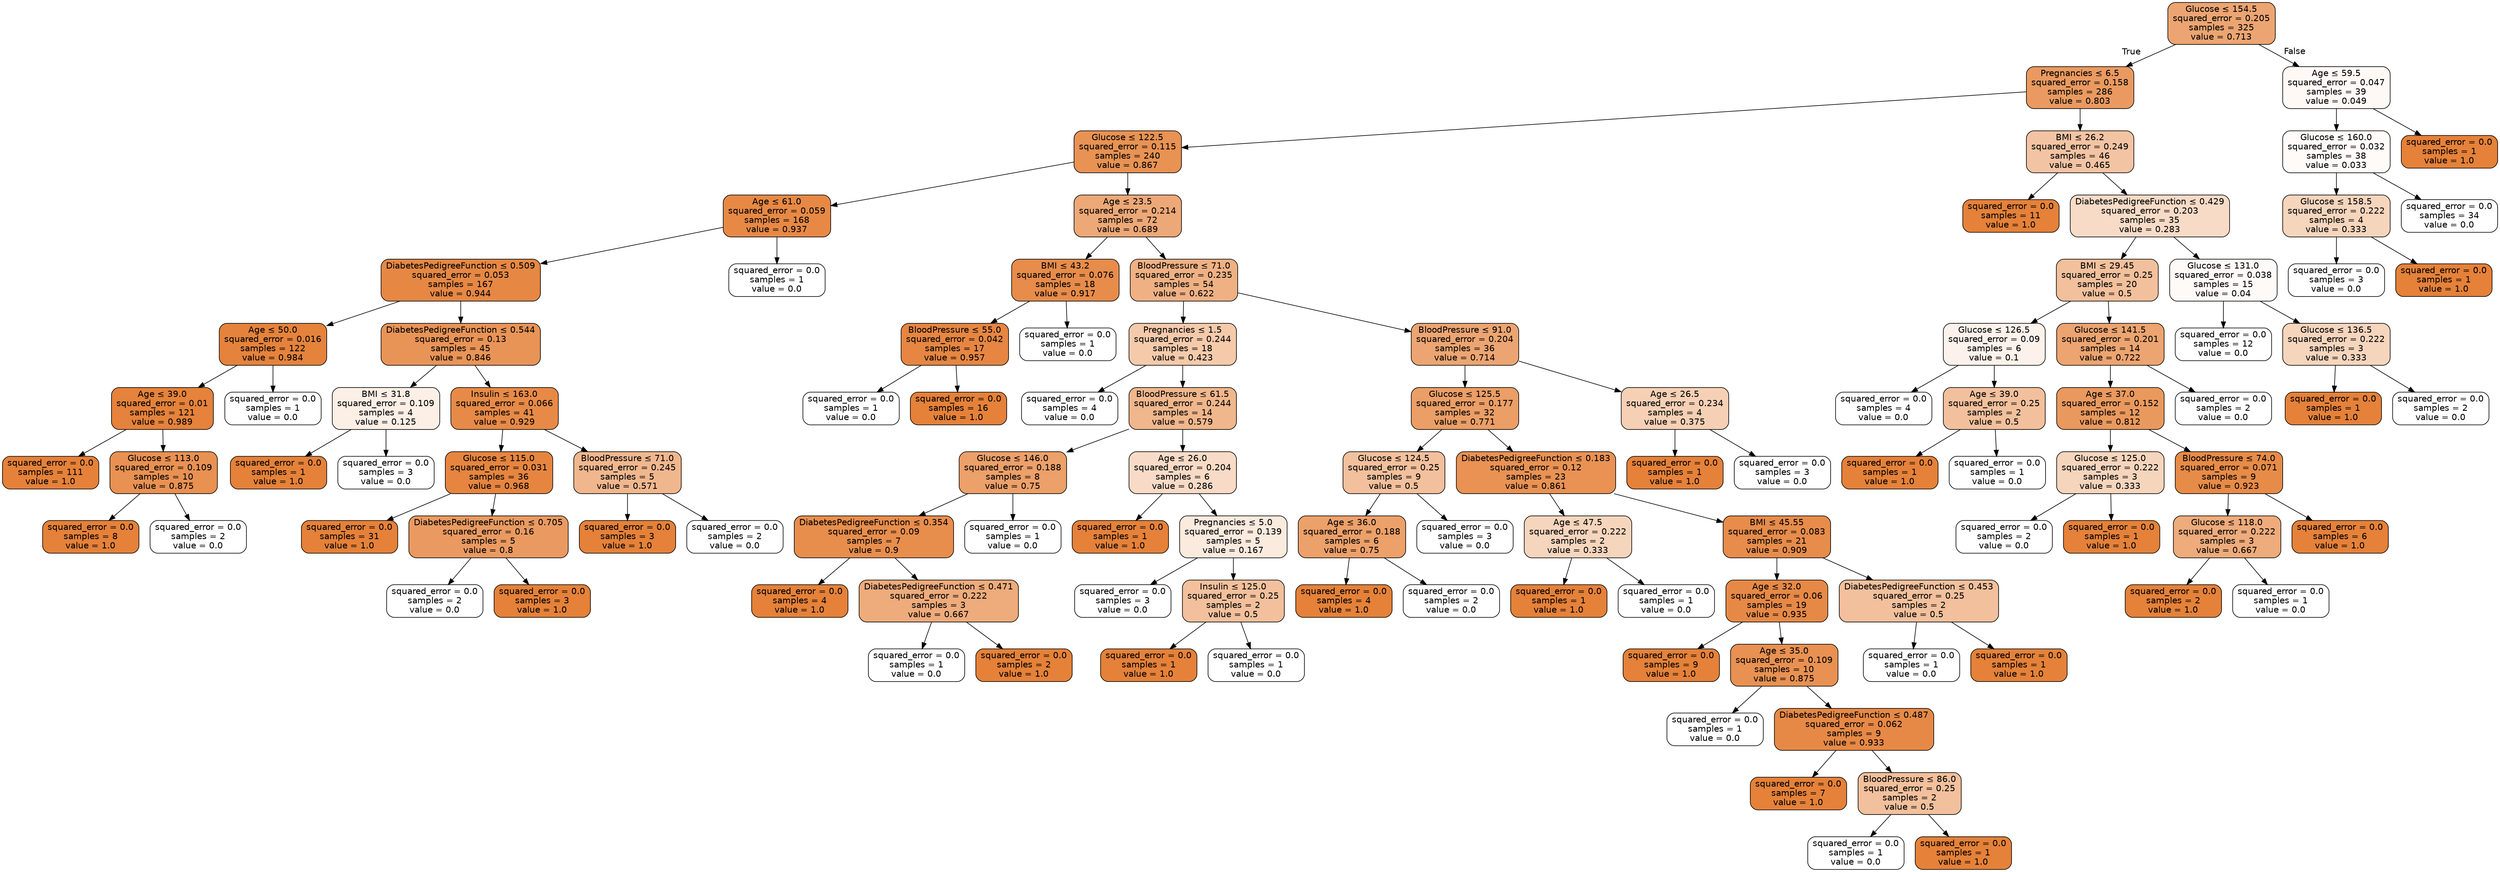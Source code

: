 digraph Tree {
node [shape=box, style="filled, rounded", color="black", fontname="helvetica"] ;
edge [fontname="helvetica"] ;
0 [label=<Glucose &le; 154.5<br/>squared_error = 0.205<br/>samples = 325<br/>value = 0.713>, fillcolor="#eca572"] ;
1 [label=<Pregnancies &le; 6.5<br/>squared_error = 0.158<br/>samples = 286<br/>value = 0.803>, fillcolor="#ea9a60"] ;
0 -> 1 [labeldistance=2.5, labelangle=45, headlabel="True"] ;
2 [label=<Glucose &le; 122.5<br/>squared_error = 0.115<br/>samples = 240<br/>value = 0.867>, fillcolor="#e89253"] ;
1 -> 2 ;
3 [label=<Age &le; 61.0<br/>squared_error = 0.059<br/>samples = 168<br/>value = 0.937>, fillcolor="#e78945"] ;
2 -> 3 ;
4 [label=<DiabetesPedigreeFunction &le; 0.509<br/>squared_error = 0.053<br/>samples = 167<br/>value = 0.944>, fillcolor="#e68844"] ;
3 -> 4 ;
5 [label=<Age &le; 50.0<br/>squared_error = 0.016<br/>samples = 122<br/>value = 0.984>, fillcolor="#e5833c"] ;
4 -> 5 ;
6 [label=<Age &le; 39.0<br/>squared_error = 0.01<br/>samples = 121<br/>value = 0.989>, fillcolor="#e5823b"] ;
5 -> 6 ;
7 [label=<squared_error = 0.0<br/>samples = 111<br/>value = 1.0>, fillcolor="#e58139"] ;
6 -> 7 ;
8 [label=<Glucose &le; 113.0<br/>squared_error = 0.109<br/>samples = 10<br/>value = 0.875>, fillcolor="#e89152"] ;
6 -> 8 ;
9 [label=<squared_error = 0.0<br/>samples = 8<br/>value = 1.0>, fillcolor="#e58139"] ;
8 -> 9 ;
10 [label=<squared_error = 0.0<br/>samples = 2<br/>value = 0.0>, fillcolor="#ffffff"] ;
8 -> 10 ;
11 [label=<squared_error = 0.0<br/>samples = 1<br/>value = 0.0>, fillcolor="#ffffff"] ;
5 -> 11 ;
12 [label=<DiabetesPedigreeFunction &le; 0.544<br/>squared_error = 0.13<br/>samples = 45<br/>value = 0.846>, fillcolor="#e99457"] ;
4 -> 12 ;
13 [label=<BMI &le; 31.8<br/>squared_error = 0.109<br/>samples = 4<br/>value = 0.125>, fillcolor="#fcefe6"] ;
12 -> 13 ;
14 [label=<squared_error = 0.0<br/>samples = 1<br/>value = 1.0>, fillcolor="#e58139"] ;
13 -> 14 ;
15 [label=<squared_error = 0.0<br/>samples = 3<br/>value = 0.0>, fillcolor="#ffffff"] ;
13 -> 15 ;
16 [label=<Insulin &le; 163.0<br/>squared_error = 0.066<br/>samples = 41<br/>value = 0.929>, fillcolor="#e78a47"] ;
12 -> 16 ;
17 [label=<Glucose &le; 115.0<br/>squared_error = 0.031<br/>samples = 36<br/>value = 0.968>, fillcolor="#e6853f"] ;
16 -> 17 ;
18 [label=<squared_error = 0.0<br/>samples = 31<br/>value = 1.0>, fillcolor="#e58139"] ;
17 -> 18 ;
19 [label=<DiabetesPedigreeFunction &le; 0.705<br/>squared_error = 0.16<br/>samples = 5<br/>value = 0.8>, fillcolor="#ea9a61"] ;
17 -> 19 ;
20 [label=<squared_error = 0.0<br/>samples = 2<br/>value = 0.0>, fillcolor="#ffffff"] ;
19 -> 20 ;
21 [label=<squared_error = 0.0<br/>samples = 3<br/>value = 1.0>, fillcolor="#e58139"] ;
19 -> 21 ;
22 [label=<BloodPressure &le; 71.0<br/>squared_error = 0.245<br/>samples = 5<br/>value = 0.571>, fillcolor="#f0b78e"] ;
16 -> 22 ;
23 [label=<squared_error = 0.0<br/>samples = 3<br/>value = 1.0>, fillcolor="#e58139"] ;
22 -> 23 ;
24 [label=<squared_error = 0.0<br/>samples = 2<br/>value = 0.0>, fillcolor="#ffffff"] ;
22 -> 24 ;
25 [label=<squared_error = 0.0<br/>samples = 1<br/>value = 0.0>, fillcolor="#ffffff"] ;
3 -> 25 ;
26 [label=<Age &le; 23.5<br/>squared_error = 0.214<br/>samples = 72<br/>value = 0.689>, fillcolor="#eda877"] ;
2 -> 26 ;
27 [label=<BMI &le; 43.2<br/>squared_error = 0.076<br/>samples = 18<br/>value = 0.917>, fillcolor="#e78c4a"] ;
26 -> 27 ;
28 [label=<BloodPressure &le; 55.0<br/>squared_error = 0.042<br/>samples = 17<br/>value = 0.957>, fillcolor="#e68642"] ;
27 -> 28 ;
29 [label=<squared_error = 0.0<br/>samples = 1<br/>value = 0.0>, fillcolor="#ffffff"] ;
28 -> 29 ;
30 [label=<squared_error = 0.0<br/>samples = 16<br/>value = 1.0>, fillcolor="#e58139"] ;
28 -> 30 ;
31 [label=<squared_error = 0.0<br/>samples = 1<br/>value = 0.0>, fillcolor="#ffffff"] ;
27 -> 31 ;
32 [label=<BloodPressure &le; 71.0<br/>squared_error = 0.235<br/>samples = 54<br/>value = 0.622>, fillcolor="#efb184"] ;
26 -> 32 ;
33 [label=<Pregnancies &le; 1.5<br/>squared_error = 0.244<br/>samples = 18<br/>value = 0.423>, fillcolor="#f4caab"] ;
32 -> 33 ;
34 [label=<squared_error = 0.0<br/>samples = 4<br/>value = 0.0>, fillcolor="#ffffff"] ;
33 -> 34 ;
35 [label=<BloodPressure &le; 61.5<br/>squared_error = 0.244<br/>samples = 14<br/>value = 0.579>, fillcolor="#f0b68c"] ;
33 -> 35 ;
36 [label=<Glucose &le; 146.0<br/>squared_error = 0.188<br/>samples = 8<br/>value = 0.75>, fillcolor="#eca06a"] ;
35 -> 36 ;
37 [label=<DiabetesPedigreeFunction &le; 0.354<br/>squared_error = 0.09<br/>samples = 7<br/>value = 0.9>, fillcolor="#e88e4d"] ;
36 -> 37 ;
38 [label=<squared_error = 0.0<br/>samples = 4<br/>value = 1.0>, fillcolor="#e58139"] ;
37 -> 38 ;
39 [label=<DiabetesPedigreeFunction &le; 0.471<br/>squared_error = 0.222<br/>samples = 3<br/>value = 0.667>, fillcolor="#eeab7b"] ;
37 -> 39 ;
40 [label=<squared_error = 0.0<br/>samples = 1<br/>value = 0.0>, fillcolor="#ffffff"] ;
39 -> 40 ;
41 [label=<squared_error = 0.0<br/>samples = 2<br/>value = 1.0>, fillcolor="#e58139"] ;
39 -> 41 ;
42 [label=<squared_error = 0.0<br/>samples = 1<br/>value = 0.0>, fillcolor="#ffffff"] ;
36 -> 42 ;
43 [label=<Age &le; 26.0<br/>squared_error = 0.204<br/>samples = 6<br/>value = 0.286>, fillcolor="#f8dbc6"] ;
35 -> 43 ;
44 [label=<squared_error = 0.0<br/>samples = 1<br/>value = 1.0>, fillcolor="#e58139"] ;
43 -> 44 ;
45 [label=<Pregnancies &le; 5.0<br/>squared_error = 0.139<br/>samples = 5<br/>value = 0.167>, fillcolor="#fbeade"] ;
43 -> 45 ;
46 [label=<squared_error = 0.0<br/>samples = 3<br/>value = 0.0>, fillcolor="#ffffff"] ;
45 -> 46 ;
47 [label=<Insulin &le; 125.0<br/>squared_error = 0.25<br/>samples = 2<br/>value = 0.5>, fillcolor="#f2c09c"] ;
45 -> 47 ;
48 [label=<squared_error = 0.0<br/>samples = 1<br/>value = 1.0>, fillcolor="#e58139"] ;
47 -> 48 ;
49 [label=<squared_error = 0.0<br/>samples = 1<br/>value = 0.0>, fillcolor="#ffffff"] ;
47 -> 49 ;
50 [label=<BloodPressure &le; 91.0<br/>squared_error = 0.204<br/>samples = 36<br/>value = 0.714>, fillcolor="#eca572"] ;
32 -> 50 ;
51 [label=<Glucose &le; 125.5<br/>squared_error = 0.177<br/>samples = 32<br/>value = 0.771>, fillcolor="#eb9e66"] ;
50 -> 51 ;
52 [label=<Glucose &le; 124.5<br/>squared_error = 0.25<br/>samples = 9<br/>value = 0.5>, fillcolor="#f2c09c"] ;
51 -> 52 ;
53 [label=<Age &le; 36.0<br/>squared_error = 0.188<br/>samples = 6<br/>value = 0.75>, fillcolor="#eca06a"] ;
52 -> 53 ;
54 [label=<squared_error = 0.0<br/>samples = 4<br/>value = 1.0>, fillcolor="#e58139"] ;
53 -> 54 ;
55 [label=<squared_error = 0.0<br/>samples = 2<br/>value = 0.0>, fillcolor="#ffffff"] ;
53 -> 55 ;
56 [label=<squared_error = 0.0<br/>samples = 3<br/>value = 0.0>, fillcolor="#ffffff"] ;
52 -> 56 ;
57 [label=<DiabetesPedigreeFunction &le; 0.183<br/>squared_error = 0.12<br/>samples = 23<br/>value = 0.861>, fillcolor="#e99254"] ;
51 -> 57 ;
58 [label=<Age &le; 47.5<br/>squared_error = 0.222<br/>samples = 2<br/>value = 0.333>, fillcolor="#f6d5bd"] ;
57 -> 58 ;
59 [label=<squared_error = 0.0<br/>samples = 1<br/>value = 1.0>, fillcolor="#e58139"] ;
58 -> 59 ;
60 [label=<squared_error = 0.0<br/>samples = 1<br/>value = 0.0>, fillcolor="#ffffff"] ;
58 -> 60 ;
61 [label=<BMI &le; 45.55<br/>squared_error = 0.083<br/>samples = 21<br/>value = 0.909>, fillcolor="#e78c4b"] ;
57 -> 61 ;
62 [label=<Age &le; 32.0<br/>squared_error = 0.06<br/>samples = 19<br/>value = 0.935>, fillcolor="#e78946"] ;
61 -> 62 ;
63 [label=<squared_error = 0.0<br/>samples = 9<br/>value = 1.0>, fillcolor="#e58139"] ;
62 -> 63 ;
64 [label=<Age &le; 35.0<br/>squared_error = 0.109<br/>samples = 10<br/>value = 0.875>, fillcolor="#e89152"] ;
62 -> 64 ;
65 [label=<squared_error = 0.0<br/>samples = 1<br/>value = 0.0>, fillcolor="#ffffff"] ;
64 -> 65 ;
66 [label=<DiabetesPedigreeFunction &le; 0.487<br/>squared_error = 0.062<br/>samples = 9<br/>value = 0.933>, fillcolor="#e78946"] ;
64 -> 66 ;
67 [label=<squared_error = 0.0<br/>samples = 7<br/>value = 1.0>, fillcolor="#e58139"] ;
66 -> 67 ;
68 [label=<BloodPressure &le; 86.0<br/>squared_error = 0.25<br/>samples = 2<br/>value = 0.5>, fillcolor="#f2c09c"] ;
66 -> 68 ;
69 [label=<squared_error = 0.0<br/>samples = 1<br/>value = 0.0>, fillcolor="#ffffff"] ;
68 -> 69 ;
70 [label=<squared_error = 0.0<br/>samples = 1<br/>value = 1.0>, fillcolor="#e58139"] ;
68 -> 70 ;
71 [label=<DiabetesPedigreeFunction &le; 0.453<br/>squared_error = 0.25<br/>samples = 2<br/>value = 0.5>, fillcolor="#f2c09c"] ;
61 -> 71 ;
72 [label=<squared_error = 0.0<br/>samples = 1<br/>value = 0.0>, fillcolor="#ffffff"] ;
71 -> 72 ;
73 [label=<squared_error = 0.0<br/>samples = 1<br/>value = 1.0>, fillcolor="#e58139"] ;
71 -> 73 ;
74 [label=<Age &le; 26.5<br/>squared_error = 0.234<br/>samples = 4<br/>value = 0.375>, fillcolor="#f5d0b5"] ;
50 -> 74 ;
75 [label=<squared_error = 0.0<br/>samples = 1<br/>value = 1.0>, fillcolor="#e58139"] ;
74 -> 75 ;
76 [label=<squared_error = 0.0<br/>samples = 3<br/>value = 0.0>, fillcolor="#ffffff"] ;
74 -> 76 ;
77 [label=<BMI &le; 26.2<br/>squared_error = 0.249<br/>samples = 46<br/>value = 0.465>, fillcolor="#f3c4a3"] ;
1 -> 77 ;
78 [label=<squared_error = 0.0<br/>samples = 11<br/>value = 1.0>, fillcolor="#e58139"] ;
77 -> 78 ;
79 [label=<DiabetesPedigreeFunction &le; 0.429<br/>squared_error = 0.203<br/>samples = 35<br/>value = 0.283>, fillcolor="#f8dbc7"] ;
77 -> 79 ;
80 [label=<BMI &le; 29.45<br/>squared_error = 0.25<br/>samples = 20<br/>value = 0.5>, fillcolor="#f2c09c"] ;
79 -> 80 ;
81 [label=<Glucose &le; 126.5<br/>squared_error = 0.09<br/>samples = 6<br/>value = 0.1>, fillcolor="#fcf2eb"] ;
80 -> 81 ;
82 [label=<squared_error = 0.0<br/>samples = 4<br/>value = 0.0>, fillcolor="#ffffff"] ;
81 -> 82 ;
83 [label=<Age &le; 39.0<br/>squared_error = 0.25<br/>samples = 2<br/>value = 0.5>, fillcolor="#f2c09c"] ;
81 -> 83 ;
84 [label=<squared_error = 0.0<br/>samples = 1<br/>value = 1.0>, fillcolor="#e58139"] ;
83 -> 84 ;
85 [label=<squared_error = 0.0<br/>samples = 1<br/>value = 0.0>, fillcolor="#ffffff"] ;
83 -> 85 ;
86 [label=<Glucose &le; 141.5<br/>squared_error = 0.201<br/>samples = 14<br/>value = 0.722>, fillcolor="#eca470"] ;
80 -> 86 ;
87 [label=<Age &le; 37.0<br/>squared_error = 0.152<br/>samples = 12<br/>value = 0.812>, fillcolor="#ea995e"] ;
86 -> 87 ;
88 [label=<Glucose &le; 125.0<br/>squared_error = 0.222<br/>samples = 3<br/>value = 0.333>, fillcolor="#f6d5bd"] ;
87 -> 88 ;
89 [label=<squared_error = 0.0<br/>samples = 2<br/>value = 0.0>, fillcolor="#ffffff"] ;
88 -> 89 ;
90 [label=<squared_error = 0.0<br/>samples = 1<br/>value = 1.0>, fillcolor="#e58139"] ;
88 -> 90 ;
91 [label=<BloodPressure &le; 74.0<br/>squared_error = 0.071<br/>samples = 9<br/>value = 0.923>, fillcolor="#e78b48"] ;
87 -> 91 ;
92 [label=<Glucose &le; 118.0<br/>squared_error = 0.222<br/>samples = 3<br/>value = 0.667>, fillcolor="#eeab7b"] ;
91 -> 92 ;
93 [label=<squared_error = 0.0<br/>samples = 2<br/>value = 1.0>, fillcolor="#e58139"] ;
92 -> 93 ;
94 [label=<squared_error = 0.0<br/>samples = 1<br/>value = 0.0>, fillcolor="#ffffff"] ;
92 -> 94 ;
95 [label=<squared_error = 0.0<br/>samples = 6<br/>value = 1.0>, fillcolor="#e58139"] ;
91 -> 95 ;
96 [label=<squared_error = 0.0<br/>samples = 2<br/>value = 0.0>, fillcolor="#ffffff"] ;
86 -> 96 ;
97 [label=<Glucose &le; 131.0<br/>squared_error = 0.038<br/>samples = 15<br/>value = 0.04>, fillcolor="#fefaf7"] ;
79 -> 97 ;
98 [label=<squared_error = 0.0<br/>samples = 12<br/>value = 0.0>, fillcolor="#ffffff"] ;
97 -> 98 ;
99 [label=<Glucose &le; 136.5<br/>squared_error = 0.222<br/>samples = 3<br/>value = 0.333>, fillcolor="#f6d5bd"] ;
97 -> 99 ;
100 [label=<squared_error = 0.0<br/>samples = 1<br/>value = 1.0>, fillcolor="#e58139"] ;
99 -> 100 ;
101 [label=<squared_error = 0.0<br/>samples = 2<br/>value = 0.0>, fillcolor="#ffffff"] ;
99 -> 101 ;
102 [label=<Age &le; 59.5<br/>squared_error = 0.047<br/>samples = 39<br/>value = 0.049>, fillcolor="#fef9f5"] ;
0 -> 102 [labeldistance=2.5, labelangle=-45, headlabel="False"] ;
103 [label=<Glucose &le; 160.0<br/>squared_error = 0.032<br/>samples = 38<br/>value = 0.033>, fillcolor="#fefbf8"] ;
102 -> 103 ;
104 [label=<Glucose &le; 158.5<br/>squared_error = 0.222<br/>samples = 4<br/>value = 0.333>, fillcolor="#f6d5bd"] ;
103 -> 104 ;
105 [label=<squared_error = 0.0<br/>samples = 3<br/>value = 0.0>, fillcolor="#ffffff"] ;
104 -> 105 ;
106 [label=<squared_error = 0.0<br/>samples = 1<br/>value = 1.0>, fillcolor="#e58139"] ;
104 -> 106 ;
107 [label=<squared_error = 0.0<br/>samples = 34<br/>value = 0.0>, fillcolor="#ffffff"] ;
103 -> 107 ;
108 [label=<squared_error = 0.0<br/>samples = 1<br/>value = 1.0>, fillcolor="#e58139"] ;
102 -> 108 ;
}